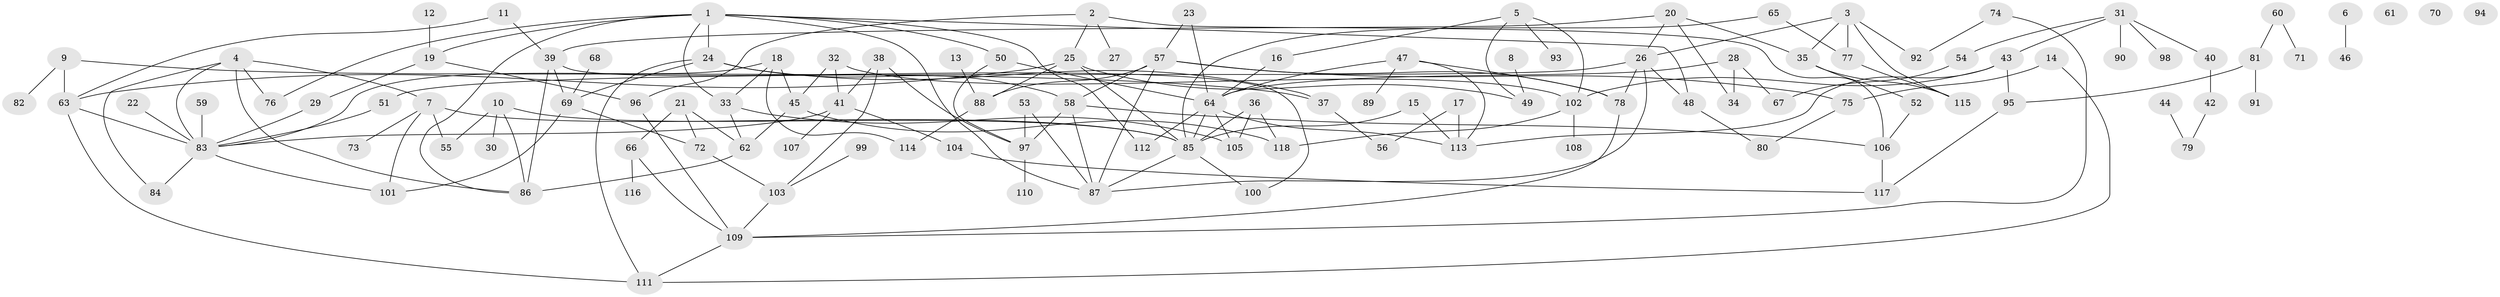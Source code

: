 // coarse degree distribution, {10: 0.01282051282051282, 3: 0.15384615384615385, 4: 0.11538461538461539, 5: 0.08974358974358974, 1: 0.21794871794871795, 2: 0.20512820512820512, 7: 0.07692307692307693, 9: 0.05128205128205128, 8: 0.01282051282051282, 0: 0.038461538461538464, 6: 0.02564102564102564}
// Generated by graph-tools (version 1.1) at 2025/41/03/06/25 10:41:22]
// undirected, 118 vertices, 176 edges
graph export_dot {
graph [start="1"]
  node [color=gray90,style=filled];
  1;
  2;
  3;
  4;
  5;
  6;
  7;
  8;
  9;
  10;
  11;
  12;
  13;
  14;
  15;
  16;
  17;
  18;
  19;
  20;
  21;
  22;
  23;
  24;
  25;
  26;
  27;
  28;
  29;
  30;
  31;
  32;
  33;
  34;
  35;
  36;
  37;
  38;
  39;
  40;
  41;
  42;
  43;
  44;
  45;
  46;
  47;
  48;
  49;
  50;
  51;
  52;
  53;
  54;
  55;
  56;
  57;
  58;
  59;
  60;
  61;
  62;
  63;
  64;
  65;
  66;
  67;
  68;
  69;
  70;
  71;
  72;
  73;
  74;
  75;
  76;
  77;
  78;
  79;
  80;
  81;
  82;
  83;
  84;
  85;
  86;
  87;
  88;
  89;
  90;
  91;
  92;
  93;
  94;
  95;
  96;
  97;
  98;
  99;
  100;
  101;
  102;
  103;
  104;
  105;
  106;
  107;
  108;
  109;
  110;
  111;
  112;
  113;
  114;
  115;
  116;
  117;
  118;
  1 -- 19;
  1 -- 24;
  1 -- 33;
  1 -- 48;
  1 -- 50;
  1 -- 76;
  1 -- 86;
  1 -- 87;
  1 -- 112;
  2 -- 25;
  2 -- 27;
  2 -- 96;
  2 -- 106;
  3 -- 26;
  3 -- 35;
  3 -- 77;
  3 -- 92;
  3 -- 115;
  4 -- 7;
  4 -- 76;
  4 -- 83;
  4 -- 84;
  4 -- 86;
  5 -- 16;
  5 -- 49;
  5 -- 93;
  5 -- 102;
  6 -- 46;
  7 -- 55;
  7 -- 73;
  7 -- 85;
  7 -- 101;
  8 -- 49;
  9 -- 37;
  9 -- 63;
  9 -- 82;
  10 -- 30;
  10 -- 55;
  10 -- 85;
  10 -- 86;
  11 -- 39;
  11 -- 63;
  12 -- 19;
  13 -- 88;
  14 -- 75;
  14 -- 111;
  15 -- 85;
  15 -- 113;
  16 -- 64;
  17 -- 56;
  17 -- 113;
  18 -- 33;
  18 -- 45;
  18 -- 83;
  18 -- 114;
  19 -- 29;
  19 -- 96;
  20 -- 26;
  20 -- 34;
  20 -- 35;
  20 -- 39;
  21 -- 62;
  21 -- 66;
  21 -- 72;
  22 -- 83;
  23 -- 57;
  23 -- 64;
  24 -- 37;
  24 -- 58;
  24 -- 69;
  24 -- 111;
  25 -- 49;
  25 -- 63;
  25 -- 85;
  25 -- 88;
  26 -- 48;
  26 -- 51;
  26 -- 78;
  26 -- 87;
  28 -- 34;
  28 -- 64;
  28 -- 67;
  29 -- 83;
  31 -- 40;
  31 -- 43;
  31 -- 54;
  31 -- 90;
  31 -- 98;
  32 -- 41;
  32 -- 45;
  32 -- 102;
  33 -- 62;
  33 -- 105;
  35 -- 52;
  35 -- 115;
  36 -- 85;
  36 -- 105;
  36 -- 118;
  37 -- 56;
  38 -- 41;
  38 -- 97;
  38 -- 103;
  39 -- 69;
  39 -- 86;
  39 -- 100;
  40 -- 42;
  41 -- 83;
  41 -- 104;
  41 -- 107;
  42 -- 79;
  43 -- 95;
  43 -- 102;
  43 -- 113;
  44 -- 79;
  45 -- 62;
  45 -- 118;
  47 -- 64;
  47 -- 78;
  47 -- 89;
  47 -- 113;
  48 -- 80;
  50 -- 64;
  50 -- 97;
  51 -- 83;
  52 -- 106;
  53 -- 87;
  53 -- 97;
  54 -- 67;
  57 -- 58;
  57 -- 75;
  57 -- 78;
  57 -- 87;
  57 -- 88;
  58 -- 87;
  58 -- 97;
  58 -- 106;
  59 -- 83;
  60 -- 71;
  60 -- 81;
  62 -- 86;
  63 -- 83;
  63 -- 111;
  64 -- 85;
  64 -- 105;
  64 -- 112;
  64 -- 113;
  65 -- 77;
  65 -- 85;
  66 -- 109;
  66 -- 116;
  68 -- 69;
  69 -- 72;
  69 -- 101;
  72 -- 103;
  74 -- 92;
  74 -- 109;
  75 -- 80;
  77 -- 115;
  78 -- 109;
  81 -- 91;
  81 -- 95;
  83 -- 84;
  83 -- 101;
  85 -- 87;
  85 -- 100;
  88 -- 114;
  95 -- 117;
  96 -- 109;
  97 -- 110;
  99 -- 103;
  102 -- 108;
  102 -- 118;
  103 -- 109;
  104 -- 117;
  106 -- 117;
  109 -- 111;
}
